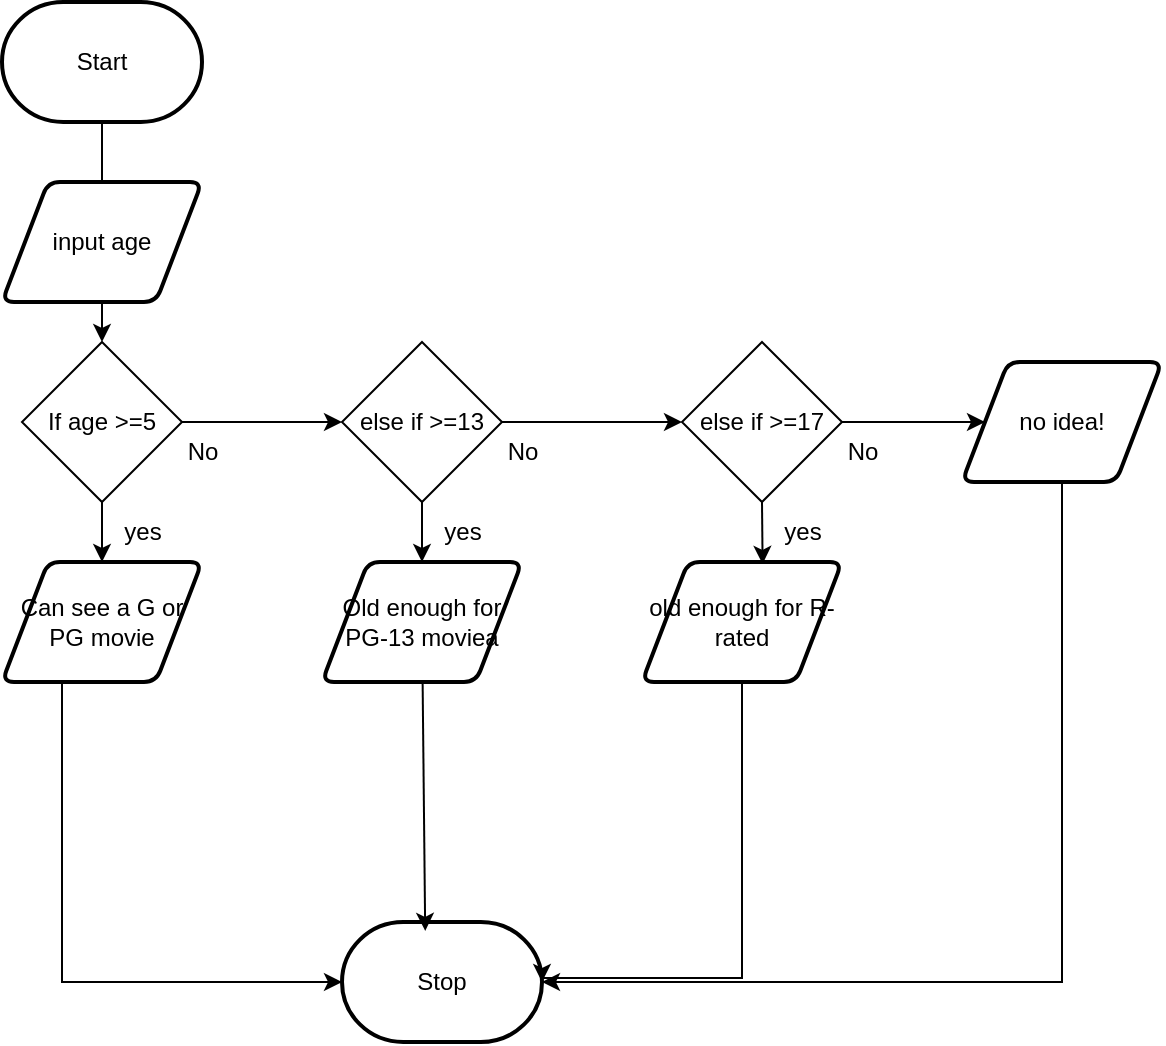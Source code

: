 <mxfile>
    <diagram id="HIP3nbAZw_EuaXWnEj3U" name="Page-1">
        <mxGraphModel dx="1086" dy="662" grid="1" gridSize="10" guides="1" tooltips="1" connect="1" arrows="1" fold="1" page="1" pageScale="1" pageWidth="850" pageHeight="1100" math="0" shadow="0">
            <root>
                <mxCell id="0"/>
                <mxCell id="1" parent="0"/>
                <mxCell id="2" value="Start" style="strokeWidth=2;html=1;shape=mxgraph.flowchart.terminator;whiteSpace=wrap;" parent="1" vertex="1">
                    <mxGeometry x="230" y="20" width="100" height="60" as="geometry"/>
                </mxCell>
                <mxCell id="3" value="Stop" style="strokeWidth=2;html=1;shape=mxgraph.flowchart.terminator;whiteSpace=wrap;" parent="1" vertex="1">
                    <mxGeometry x="400" y="480" width="100" height="60" as="geometry"/>
                </mxCell>
                <mxCell id="7" value="" style="edgeStyle=orthogonalEdgeStyle;html=1;rounded=0;" edge="1" parent="1" source="2" target="5">
                    <mxGeometry relative="1" as="geometry">
                        <mxPoint x="280" y="80" as="sourcePoint"/>
                        <mxPoint x="280" y="450" as="targetPoint"/>
                    </mxGeometry>
                </mxCell>
                <mxCell id="23" style="edgeStyle=none;html=1;exitX=1;exitY=0.5;exitDx=0;exitDy=0;entryX=0;entryY=0.5;entryDx=0;entryDy=0;" edge="1" parent="1" source="5" target="16">
                    <mxGeometry relative="1" as="geometry"/>
                </mxCell>
                <mxCell id="5" value="If age &amp;gt;=5" style="rhombus;whiteSpace=wrap;html=1;" vertex="1" parent="1">
                    <mxGeometry x="240" y="190" width="80" height="80" as="geometry"/>
                </mxCell>
                <mxCell id="9" value="input age" style="shape=parallelogram;html=1;strokeWidth=2;perimeter=parallelogramPerimeter;whiteSpace=wrap;rounded=1;arcSize=12;size=0.23;" vertex="1" parent="1">
                    <mxGeometry x="230" y="110" width="100" height="60" as="geometry"/>
                </mxCell>
                <mxCell id="30" style="edgeStyle=none;html=1;entryX=0;entryY=0.5;entryDx=0;entryDy=0;" edge="1" parent="1" source="15" target="29">
                    <mxGeometry relative="1" as="geometry"/>
                </mxCell>
                <mxCell id="15" value="else if &amp;gt;=17" style="rhombus;whiteSpace=wrap;html=1;" vertex="1" parent="1">
                    <mxGeometry x="570" y="190" width="80" height="80" as="geometry"/>
                </mxCell>
                <mxCell id="24" style="edgeStyle=none;html=1;exitX=1;exitY=0.5;exitDx=0;exitDy=0;" edge="1" parent="1" source="16">
                    <mxGeometry relative="1" as="geometry">
                        <mxPoint x="570" y="230" as="targetPoint"/>
                    </mxGeometry>
                </mxCell>
                <mxCell id="35" style="edgeStyle=none;html=1;exitX=0.5;exitY=1;exitDx=0;exitDy=0;entryX=0.5;entryY=0;entryDx=0;entryDy=0;" edge="1" parent="1" source="16" target="33">
                    <mxGeometry relative="1" as="geometry"/>
                </mxCell>
                <mxCell id="16" value="else if &amp;gt;=13" style="rhombus;whiteSpace=wrap;html=1;" vertex="1" parent="1">
                    <mxGeometry x="400" y="190" width="80" height="80" as="geometry"/>
                </mxCell>
                <mxCell id="25" value="No" style="text;html=1;align=center;verticalAlign=middle;resizable=0;points=[];autosize=1;strokeColor=none;fillColor=none;" vertex="1" parent="1">
                    <mxGeometry x="310" y="230" width="40" height="30" as="geometry"/>
                </mxCell>
                <mxCell id="26" value="No" style="text;html=1;align=center;verticalAlign=middle;resizable=0;points=[];autosize=1;strokeColor=none;fillColor=none;" vertex="1" parent="1">
                    <mxGeometry x="640" y="230" width="40" height="30" as="geometry"/>
                </mxCell>
                <mxCell id="27" value="No" style="text;html=1;align=center;verticalAlign=middle;resizable=0;points=[];autosize=1;strokeColor=none;fillColor=none;" vertex="1" parent="1">
                    <mxGeometry x="470" y="230" width="40" height="30" as="geometry"/>
                </mxCell>
                <mxCell id="44" style="edgeStyle=elbowEdgeStyle;html=1;elbow=vertical;rounded=0;" edge="1" parent="1" source="29" target="3">
                    <mxGeometry relative="1" as="geometry">
                        <mxPoint x="760" y="510" as="targetPoint"/>
                        <Array as="points">
                            <mxPoint x="600" y="510"/>
                        </Array>
                    </mxGeometry>
                </mxCell>
                <mxCell id="29" value="no idea!" style="shape=parallelogram;html=1;strokeWidth=2;perimeter=parallelogramPerimeter;whiteSpace=wrap;rounded=1;arcSize=12;size=0.23;" vertex="1" parent="1">
                    <mxGeometry x="710" y="200" width="100" height="60" as="geometry"/>
                </mxCell>
                <mxCell id="32" value="" style="edgeStyle=orthogonalEdgeStyle;html=1;rounded=0;" edge="1" parent="1" source="5" target="31">
                    <mxGeometry relative="1" as="geometry">
                        <mxPoint x="280" y="270" as="sourcePoint"/>
                        <mxPoint x="280" y="450" as="targetPoint"/>
                    </mxGeometry>
                </mxCell>
                <mxCell id="31" value="Can see a G or PG movie" style="shape=parallelogram;html=1;strokeWidth=2;perimeter=parallelogramPerimeter;whiteSpace=wrap;rounded=1;arcSize=12;size=0.23;" vertex="1" parent="1">
                    <mxGeometry x="230" y="300" width="100" height="60" as="geometry"/>
                </mxCell>
                <mxCell id="33" value="Old enough for PG-13 moviea" style="shape=parallelogram;html=1;strokeWidth=2;perimeter=parallelogramPerimeter;whiteSpace=wrap;rounded=1;arcSize=12;size=0.23;" vertex="1" parent="1">
                    <mxGeometry x="390" y="300" width="100" height="60" as="geometry"/>
                </mxCell>
                <mxCell id="34" value="old enough for R-rated" style="shape=parallelogram;html=1;strokeWidth=2;perimeter=parallelogramPerimeter;whiteSpace=wrap;rounded=1;arcSize=12;size=0.23;" vertex="1" parent="1">
                    <mxGeometry x="550" y="300" width="100" height="60" as="geometry"/>
                </mxCell>
                <mxCell id="36" style="edgeStyle=none;html=1;exitX=0.5;exitY=1;exitDx=0;exitDy=0;entryX=0.603;entryY=0.016;entryDx=0;entryDy=0;entryPerimeter=0;" edge="1" parent="1" source="15" target="34">
                    <mxGeometry relative="1" as="geometry"/>
                </mxCell>
                <mxCell id="37" style="edgeStyle=elbowEdgeStyle;html=1;rounded=0;entryX=0;entryY=0.5;entryDx=0;entryDy=0;entryPerimeter=0;elbow=vertical;" edge="1" parent="1" target="3">
                    <mxGeometry relative="1" as="geometry">
                        <mxPoint x="260" y="360" as="sourcePoint"/>
                        <mxPoint x="380" y="510" as="targetPoint"/>
                        <Array as="points">
                            <mxPoint x="320" y="510"/>
                        </Array>
                    </mxGeometry>
                </mxCell>
                <mxCell id="38" style="edgeStyle=none;html=1;entryX=0.416;entryY=0.074;entryDx=0;entryDy=0;entryPerimeter=0;" edge="1" parent="1" source="33" target="3">
                    <mxGeometry relative="1" as="geometry"/>
                </mxCell>
                <mxCell id="39" style="edgeStyle=elbowEdgeStyle;html=1;entryX=1;entryY=0.5;entryDx=0;entryDy=0;entryPerimeter=0;rounded=0;elbow=vertical;exitX=0.5;exitY=1;exitDx=0;exitDy=0;" edge="1" parent="1" source="34" target="3">
                    <mxGeometry relative="1" as="geometry">
                        <mxPoint x="601.7" y="370" as="sourcePoint"/>
                        <mxPoint x="550" y="508.48" as="targetPoint"/>
                        <Array as="points">
                            <mxPoint x="601.7" y="508"/>
                        </Array>
                    </mxGeometry>
                </mxCell>
                <mxCell id="40" value="yes" style="text;html=1;align=center;verticalAlign=middle;resizable=0;points=[];autosize=1;strokeColor=none;fillColor=none;" vertex="1" parent="1">
                    <mxGeometry x="280" y="270" width="40" height="30" as="geometry"/>
                </mxCell>
                <mxCell id="41" value="yes" style="text;html=1;align=center;verticalAlign=middle;resizable=0;points=[];autosize=1;strokeColor=none;fillColor=none;" vertex="1" parent="1">
                    <mxGeometry x="440" y="270" width="40" height="30" as="geometry"/>
                </mxCell>
                <mxCell id="42" value="yes" style="text;html=1;align=center;verticalAlign=middle;resizable=0;points=[];autosize=1;strokeColor=none;fillColor=none;" vertex="1" parent="1">
                    <mxGeometry x="610" y="270" width="40" height="30" as="geometry"/>
                </mxCell>
            </root>
        </mxGraphModel>
    </diagram>
</mxfile>